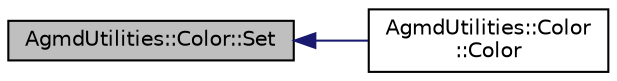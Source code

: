 digraph "AgmdUtilities::Color::Set"
{
  edge [fontname="Helvetica",fontsize="10",labelfontname="Helvetica",labelfontsize="10"];
  node [fontname="Helvetica",fontsize="10",shape=record];
  rankdir="LR";
  Node1 [label="AgmdUtilities::Color::Set",height=0.2,width=0.4,color="black", fillcolor="grey75", style="filled" fontcolor="black"];
  Node1 -> Node2 [dir="back",color="midnightblue",fontsize="10",style="solid",fontname="Helvetica"];
  Node2 [label="AgmdUtilities::Color\l::Color",height=0.2,width=0.4,color="black", fillcolor="white", style="filled",URL="$class_agmd_utilities_1_1_color.html#a2d7867c30d3bd8e7b1e246abfa5910eb"];
}
